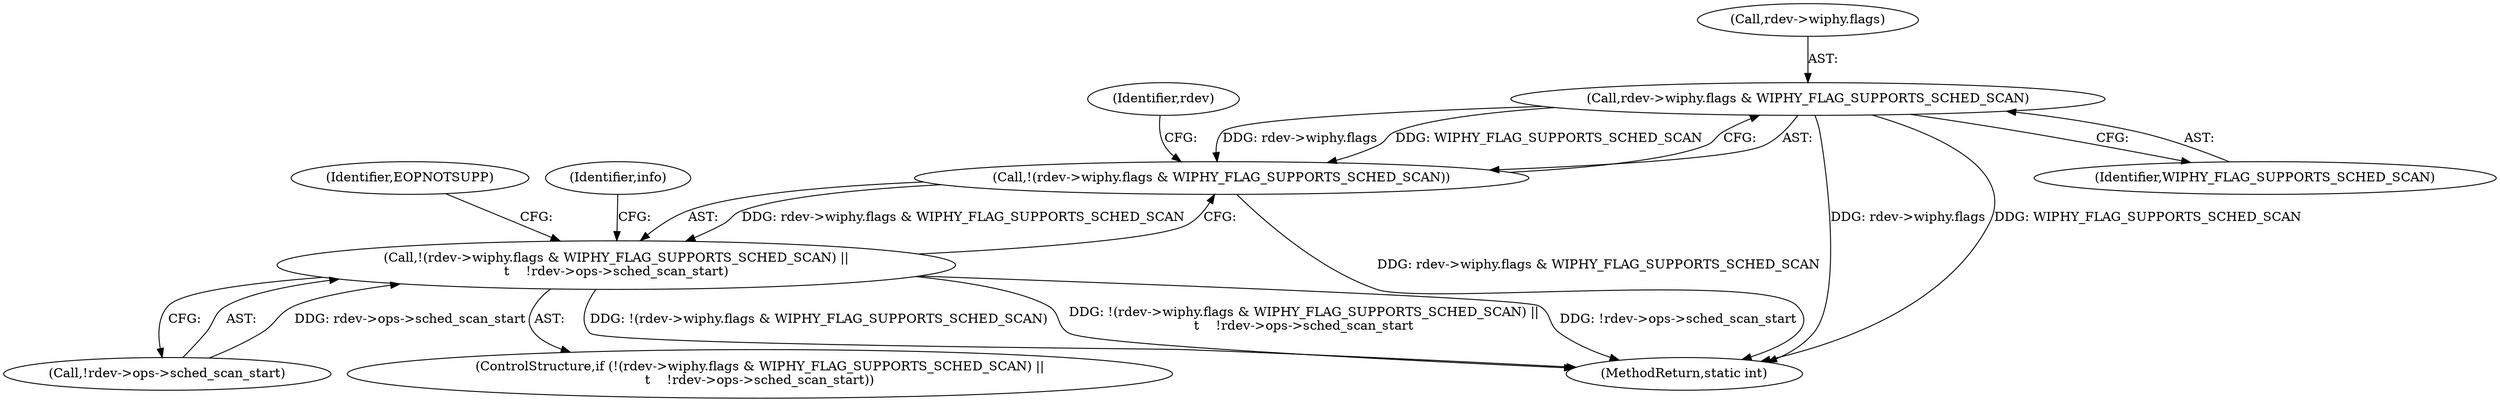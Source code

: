 digraph "0_linux_208c72f4fe44fe09577e7975ba0e7fa0278f3d03@pointer" {
"1000140" [label="(Call,rdev->wiphy.flags & WIPHY_FLAG_SUPPORTS_SCHED_SCAN)"];
"1000139" [label="(Call,!(rdev->wiphy.flags & WIPHY_FLAG_SUPPORTS_SCHED_SCAN))"];
"1000138" [label="(Call,!(rdev->wiphy.flags & WIPHY_FLAG_SUPPORTS_SCHED_SCAN) ||\n\t    !rdev->ops->sched_scan_start)"];
"1000155" [label="(Identifier,EOPNOTSUPP)"];
"1000141" [label="(Call,rdev->wiphy.flags)"];
"1000161" [label="(Identifier,info)"];
"1000139" [label="(Call,!(rdev->wiphy.flags & WIPHY_FLAG_SUPPORTS_SCHED_SCAN))"];
"1000632" [label="(MethodReturn,static int)"];
"1000138" [label="(Call,!(rdev->wiphy.flags & WIPHY_FLAG_SUPPORTS_SCHED_SCAN) ||\n\t    !rdev->ops->sched_scan_start)"];
"1000150" [label="(Identifier,rdev)"];
"1000147" [label="(Call,!rdev->ops->sched_scan_start)"];
"1000137" [label="(ControlStructure,if (!(rdev->wiphy.flags & WIPHY_FLAG_SUPPORTS_SCHED_SCAN) ||\n\t    !rdev->ops->sched_scan_start))"];
"1000140" [label="(Call,rdev->wiphy.flags & WIPHY_FLAG_SUPPORTS_SCHED_SCAN)"];
"1000146" [label="(Identifier,WIPHY_FLAG_SUPPORTS_SCHED_SCAN)"];
"1000140" -> "1000139"  [label="AST: "];
"1000140" -> "1000146"  [label="CFG: "];
"1000141" -> "1000140"  [label="AST: "];
"1000146" -> "1000140"  [label="AST: "];
"1000139" -> "1000140"  [label="CFG: "];
"1000140" -> "1000632"  [label="DDG: rdev->wiphy.flags"];
"1000140" -> "1000632"  [label="DDG: WIPHY_FLAG_SUPPORTS_SCHED_SCAN"];
"1000140" -> "1000139"  [label="DDG: rdev->wiphy.flags"];
"1000140" -> "1000139"  [label="DDG: WIPHY_FLAG_SUPPORTS_SCHED_SCAN"];
"1000139" -> "1000138"  [label="AST: "];
"1000150" -> "1000139"  [label="CFG: "];
"1000138" -> "1000139"  [label="CFG: "];
"1000139" -> "1000632"  [label="DDG: rdev->wiphy.flags & WIPHY_FLAG_SUPPORTS_SCHED_SCAN"];
"1000139" -> "1000138"  [label="DDG: rdev->wiphy.flags & WIPHY_FLAG_SUPPORTS_SCHED_SCAN"];
"1000138" -> "1000137"  [label="AST: "];
"1000138" -> "1000147"  [label="CFG: "];
"1000147" -> "1000138"  [label="AST: "];
"1000155" -> "1000138"  [label="CFG: "];
"1000161" -> "1000138"  [label="CFG: "];
"1000138" -> "1000632"  [label="DDG: !(rdev->wiphy.flags & WIPHY_FLAG_SUPPORTS_SCHED_SCAN)"];
"1000138" -> "1000632"  [label="DDG: !(rdev->wiphy.flags & WIPHY_FLAG_SUPPORTS_SCHED_SCAN) ||\n\t    !rdev->ops->sched_scan_start"];
"1000138" -> "1000632"  [label="DDG: !rdev->ops->sched_scan_start"];
"1000147" -> "1000138"  [label="DDG: rdev->ops->sched_scan_start"];
}
